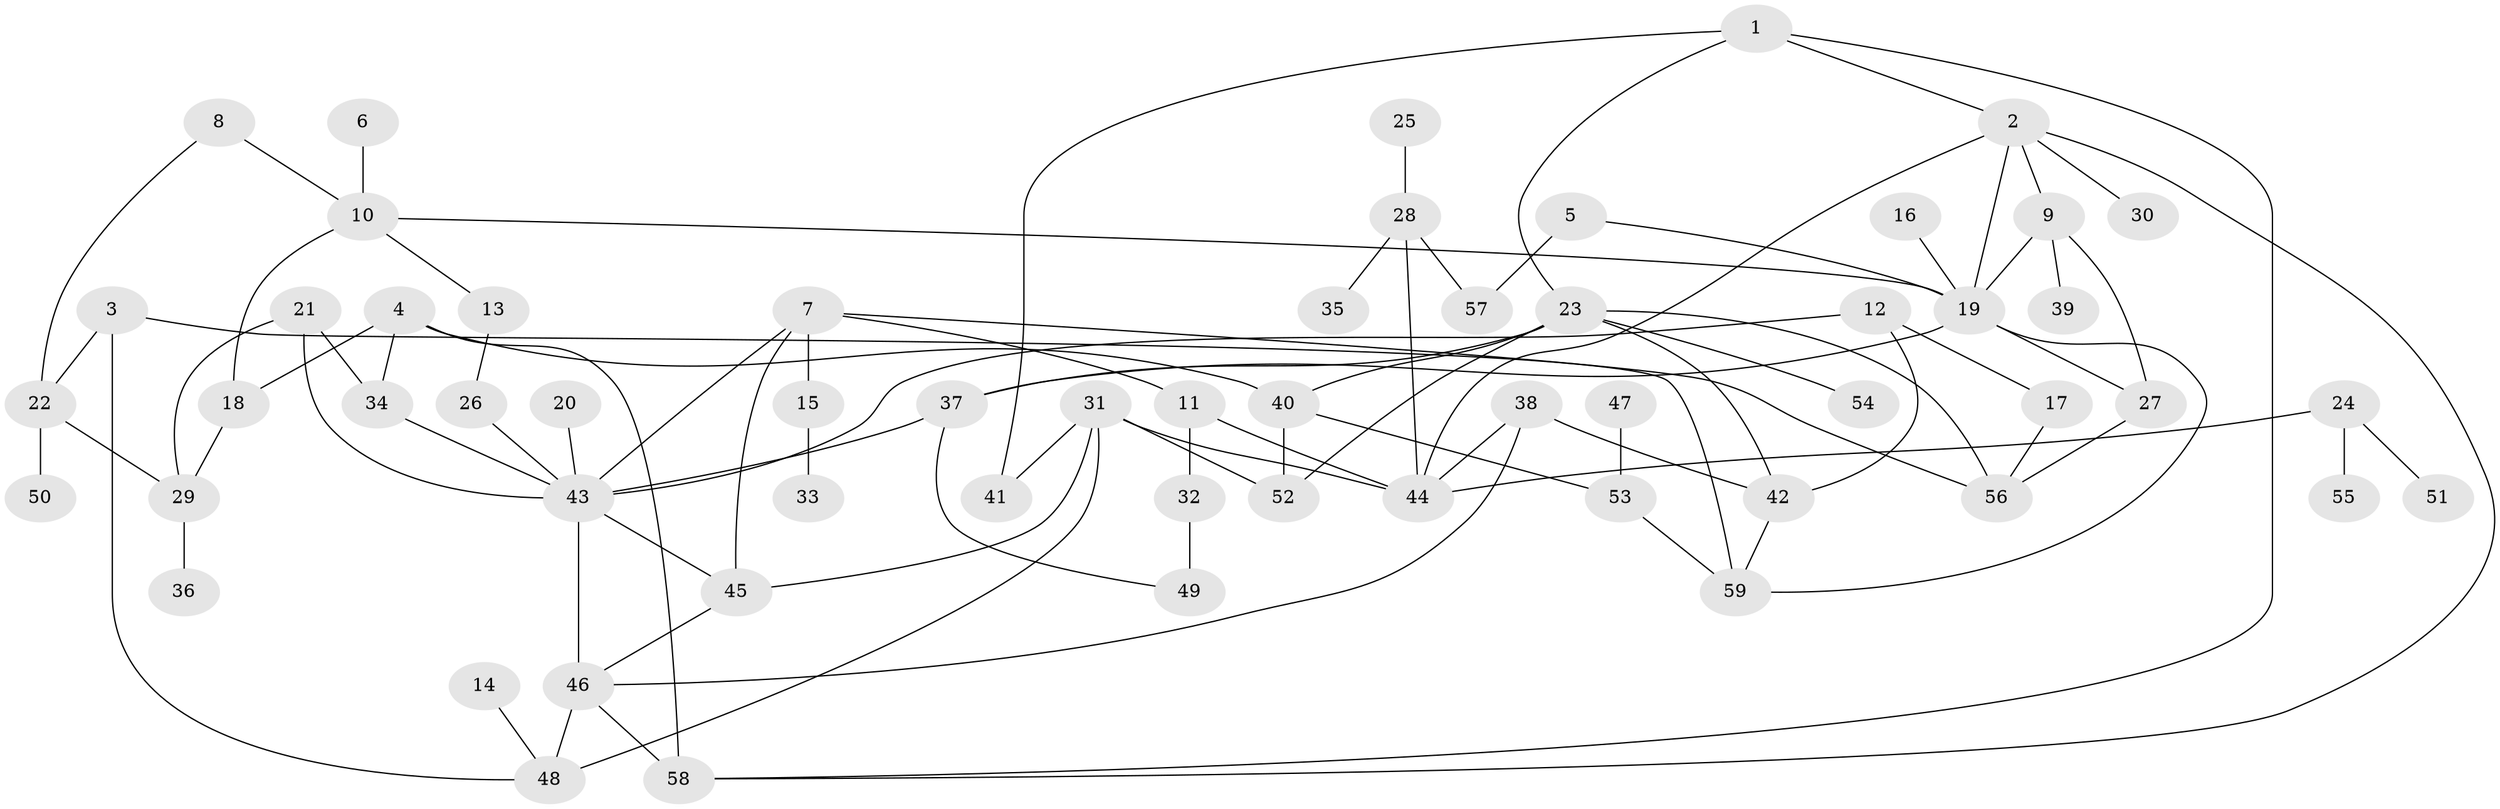 // original degree distribution, {5: 0.03418803418803419, 8: 0.02564102564102564, 7: 0.008547008547008548, 2: 0.3418803418803419, 4: 0.15384615384615385, 3: 0.20512820512820512, 1: 0.23076923076923078}
// Generated by graph-tools (version 1.1) at 2025/49/03/09/25 03:49:26]
// undirected, 59 vertices, 90 edges
graph export_dot {
graph [start="1"]
  node [color=gray90,style=filled];
  1;
  2;
  3;
  4;
  5;
  6;
  7;
  8;
  9;
  10;
  11;
  12;
  13;
  14;
  15;
  16;
  17;
  18;
  19;
  20;
  21;
  22;
  23;
  24;
  25;
  26;
  27;
  28;
  29;
  30;
  31;
  32;
  33;
  34;
  35;
  36;
  37;
  38;
  39;
  40;
  41;
  42;
  43;
  44;
  45;
  46;
  47;
  48;
  49;
  50;
  51;
  52;
  53;
  54;
  55;
  56;
  57;
  58;
  59;
  1 -- 2 [weight=1.0];
  1 -- 23 [weight=1.0];
  1 -- 41 [weight=1.0];
  1 -- 58 [weight=1.0];
  2 -- 9 [weight=1.0];
  2 -- 19 [weight=1.0];
  2 -- 30 [weight=1.0];
  2 -- 44 [weight=1.0];
  2 -- 58 [weight=1.0];
  3 -- 22 [weight=1.0];
  3 -- 48 [weight=1.0];
  3 -- 59 [weight=1.0];
  4 -- 18 [weight=1.0];
  4 -- 34 [weight=1.0];
  4 -- 40 [weight=1.0];
  4 -- 58 [weight=1.0];
  5 -- 19 [weight=1.0];
  5 -- 57 [weight=1.0];
  6 -- 10 [weight=1.0];
  7 -- 11 [weight=1.0];
  7 -- 15 [weight=1.0];
  7 -- 43 [weight=1.0];
  7 -- 45 [weight=1.0];
  7 -- 56 [weight=1.0];
  8 -- 10 [weight=1.0];
  8 -- 22 [weight=1.0];
  9 -- 19 [weight=1.0];
  9 -- 27 [weight=1.0];
  9 -- 39 [weight=1.0];
  10 -- 13 [weight=1.0];
  10 -- 18 [weight=1.0];
  10 -- 19 [weight=1.0];
  11 -- 32 [weight=1.0];
  11 -- 44 [weight=1.0];
  12 -- 17 [weight=1.0];
  12 -- 42 [weight=1.0];
  12 -- 43 [weight=1.0];
  13 -- 26 [weight=1.0];
  14 -- 48 [weight=1.0];
  15 -- 33 [weight=1.0];
  16 -- 19 [weight=1.0];
  17 -- 56 [weight=1.0];
  18 -- 29 [weight=1.0];
  19 -- 27 [weight=1.0];
  19 -- 37 [weight=1.0];
  19 -- 59 [weight=1.0];
  20 -- 43 [weight=1.0];
  21 -- 29 [weight=1.0];
  21 -- 34 [weight=1.0];
  21 -- 43 [weight=1.0];
  22 -- 29 [weight=1.0];
  22 -- 50 [weight=1.0];
  23 -- 37 [weight=1.0];
  23 -- 40 [weight=1.0];
  23 -- 42 [weight=1.0];
  23 -- 52 [weight=1.0];
  23 -- 54 [weight=1.0];
  23 -- 56 [weight=1.0];
  24 -- 44 [weight=1.0];
  24 -- 51 [weight=1.0];
  24 -- 55 [weight=1.0];
  25 -- 28 [weight=1.0];
  26 -- 43 [weight=1.0];
  27 -- 56 [weight=1.0];
  28 -- 35 [weight=1.0];
  28 -- 44 [weight=1.0];
  28 -- 57 [weight=1.0];
  29 -- 36 [weight=1.0];
  31 -- 41 [weight=1.0];
  31 -- 44 [weight=1.0];
  31 -- 45 [weight=2.0];
  31 -- 48 [weight=1.0];
  31 -- 52 [weight=1.0];
  32 -- 49 [weight=1.0];
  34 -- 43 [weight=1.0];
  37 -- 43 [weight=1.0];
  37 -- 49 [weight=1.0];
  38 -- 42 [weight=1.0];
  38 -- 44 [weight=1.0];
  38 -- 46 [weight=1.0];
  40 -- 52 [weight=1.0];
  40 -- 53 [weight=1.0];
  42 -- 59 [weight=1.0];
  43 -- 45 [weight=1.0];
  43 -- 46 [weight=1.0];
  45 -- 46 [weight=1.0];
  46 -- 48 [weight=1.0];
  46 -- 58 [weight=1.0];
  47 -- 53 [weight=1.0];
  53 -- 59 [weight=1.0];
}

